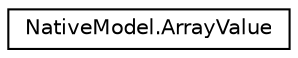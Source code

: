 digraph "Graphical Class Hierarchy"
{
 // LATEX_PDF_SIZE
  edge [fontname="Helvetica",fontsize="10",labelfontname="Helvetica",labelfontsize="10"];
  node [fontname="Helvetica",fontsize="10",shape=record];
  rankdir="LR";
  Node0 [label="NativeModel.ArrayValue",height=0.2,width=0.4,color="black", fillcolor="white", style="filled",URL="$class_microsoft_1_1_z3_1_1_native_model_1_1_array_value.html",tooltip="An array value obtained by untangling a model assignment."];
}
